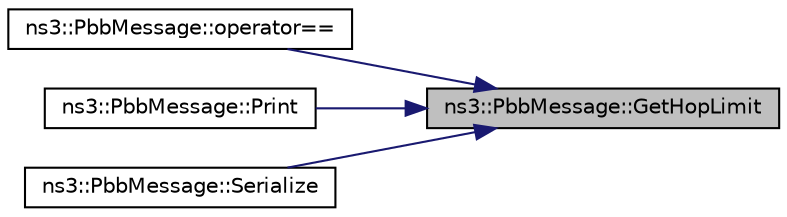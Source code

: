 digraph "ns3::PbbMessage::GetHopLimit"
{
 // LATEX_PDF_SIZE
  edge [fontname="Helvetica",fontsize="10",labelfontname="Helvetica",labelfontsize="10"];
  node [fontname="Helvetica",fontsize="10",shape=record];
  rankdir="RL";
  Node1 [label="ns3::PbbMessage::GetHopLimit",height=0.2,width=0.4,color="black", fillcolor="grey75", style="filled", fontcolor="black",tooltip=" "];
  Node1 -> Node2 [dir="back",color="midnightblue",fontsize="10",style="solid",fontname="Helvetica"];
  Node2 [label="ns3::PbbMessage::operator==",height=0.2,width=0.4,color="black", fillcolor="white", style="filled",URL="$classns3_1_1_pbb_message.html#ace7c53bedff2ea21c24715193d49ec04",tooltip="Equality operator for PbbMessage."];
  Node1 -> Node3 [dir="back",color="midnightblue",fontsize="10",style="solid",fontname="Helvetica"];
  Node3 [label="ns3::PbbMessage::Print",height=0.2,width=0.4,color="black", fillcolor="white", style="filled",URL="$classns3_1_1_pbb_message.html#adb50458afbb83c7ac86dcd9e1e266b45",tooltip="Pretty-prints the contents of this message, with specified indentation."];
  Node1 -> Node4 [dir="back",color="midnightblue",fontsize="10",style="solid",fontname="Helvetica"];
  Node4 [label="ns3::PbbMessage::Serialize",height=0.2,width=0.4,color="black", fillcolor="white", style="filled",URL="$classns3_1_1_pbb_message.html#a4fa39889000cdf6a53dedd33d8c8a0c7",tooltip="Serializes this message into the specified buffer."];
}
